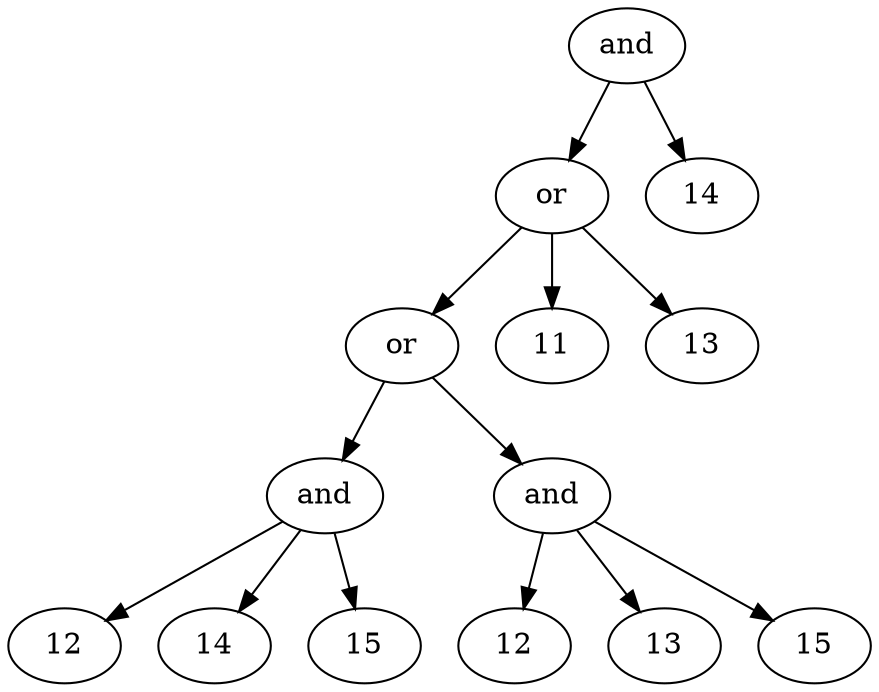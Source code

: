 digraph tree {
  and1 [label="and"];
  and2 [label="and"];
  and3 [label="and"];
  or1  [label="or"];
  or2  [label="or"];

  n11a [label="11"];
  n12a [label="12"];
  n12b [label="12"];
  n13a [label="13"];
  n13b [label="13"];
  n14a [label="14"];
  n14b [label="14"];
  n15a [label="15"];
  n15b [label="15"];

  and1 -> or1;
  and1 -> n14a;
  or1  -> n11a;
  or1  -> n13a;
  or1  -> or2;
  or2  -> and2;
  or2  -> and3;
  and2 -> n12a;
  and2 -> n14b;
  and2 -> n15a;
  and3 -> n12b;
  and3 -> n13b;
  and3 -> n15b;
}
